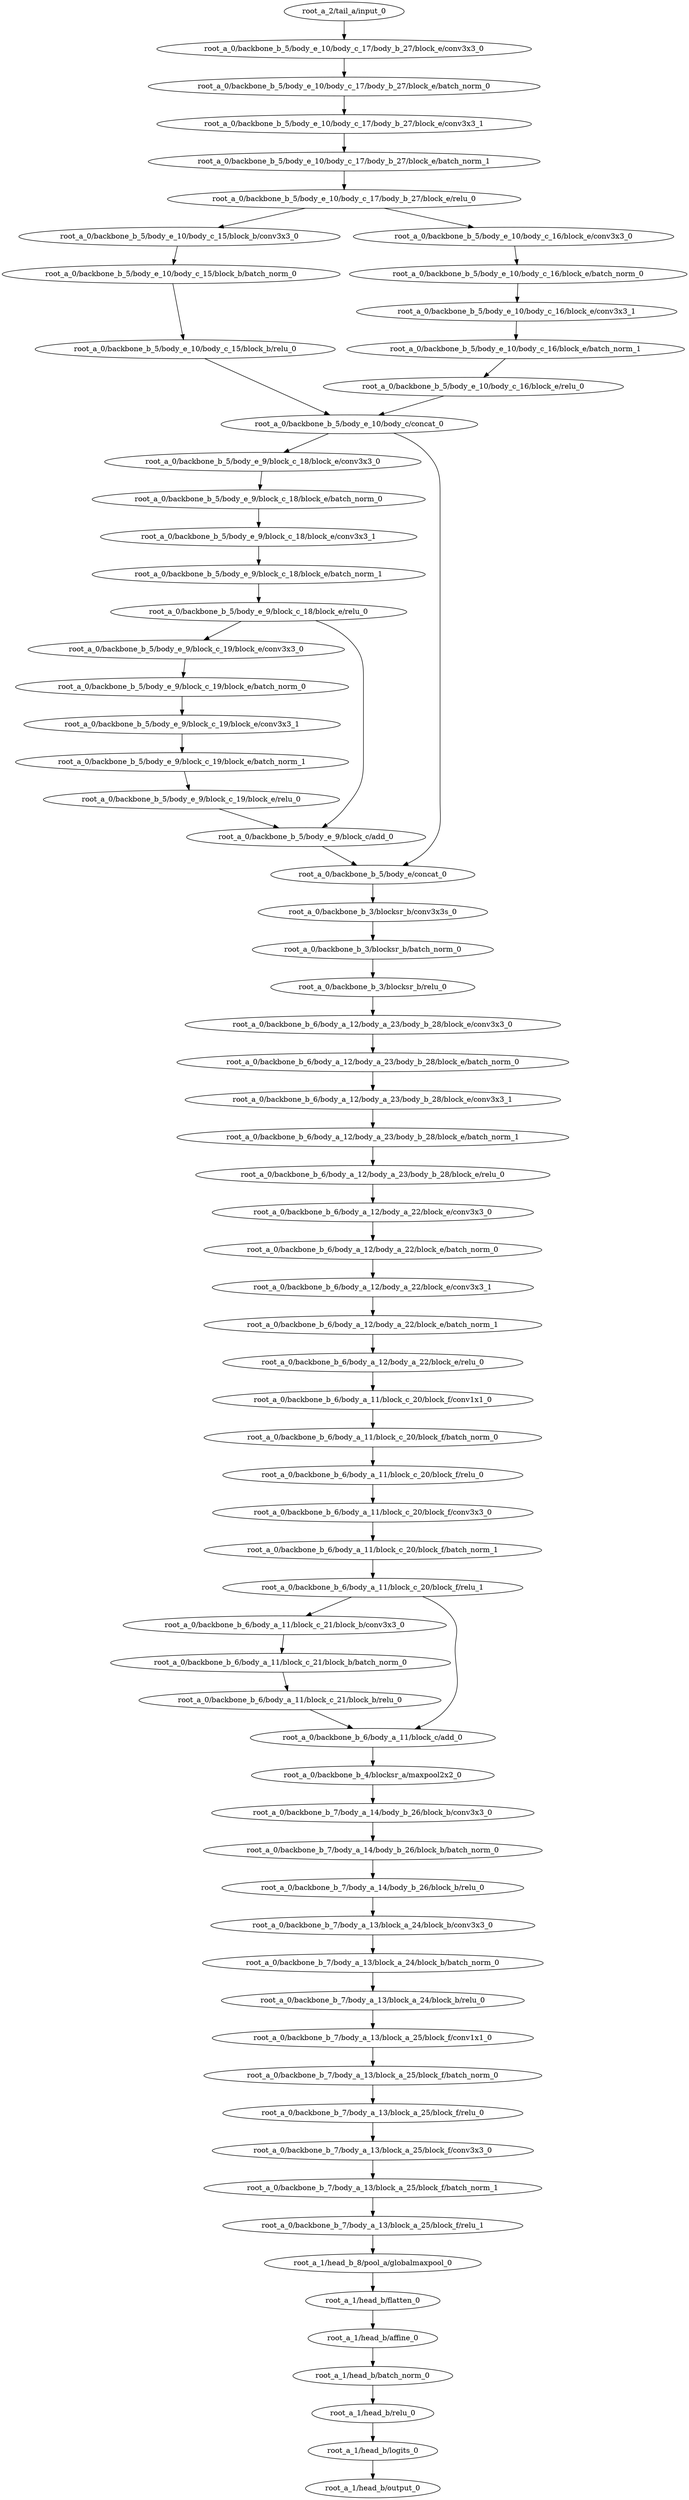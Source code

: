digraph root_a {
	"root_a_2/tail_a/input_0"
	"root_a_0/backbone_b_5/body_e_10/body_c_17/body_b_27/block_e/conv3x3_0"
	"root_a_0/backbone_b_5/body_e_10/body_c_17/body_b_27/block_e/batch_norm_0"
	"root_a_0/backbone_b_5/body_e_10/body_c_17/body_b_27/block_e/conv3x3_1"
	"root_a_0/backbone_b_5/body_e_10/body_c_17/body_b_27/block_e/batch_norm_1"
	"root_a_0/backbone_b_5/body_e_10/body_c_17/body_b_27/block_e/relu_0"
	"root_a_0/backbone_b_5/body_e_10/body_c_15/block_b/conv3x3_0"
	"root_a_0/backbone_b_5/body_e_10/body_c_15/block_b/batch_norm_0"
	"root_a_0/backbone_b_5/body_e_10/body_c_15/block_b/relu_0"
	"root_a_0/backbone_b_5/body_e_10/body_c_16/block_e/conv3x3_0"
	"root_a_0/backbone_b_5/body_e_10/body_c_16/block_e/batch_norm_0"
	"root_a_0/backbone_b_5/body_e_10/body_c_16/block_e/conv3x3_1"
	"root_a_0/backbone_b_5/body_e_10/body_c_16/block_e/batch_norm_1"
	"root_a_0/backbone_b_5/body_e_10/body_c_16/block_e/relu_0"
	"root_a_0/backbone_b_5/body_e_10/body_c/concat_0"
	"root_a_0/backbone_b_5/body_e_9/block_c_18/block_e/conv3x3_0"
	"root_a_0/backbone_b_5/body_e_9/block_c_18/block_e/batch_norm_0"
	"root_a_0/backbone_b_5/body_e_9/block_c_18/block_e/conv3x3_1"
	"root_a_0/backbone_b_5/body_e_9/block_c_18/block_e/batch_norm_1"
	"root_a_0/backbone_b_5/body_e_9/block_c_18/block_e/relu_0"
	"root_a_0/backbone_b_5/body_e_9/block_c_19/block_e/conv3x3_0"
	"root_a_0/backbone_b_5/body_e_9/block_c_19/block_e/batch_norm_0"
	"root_a_0/backbone_b_5/body_e_9/block_c_19/block_e/conv3x3_1"
	"root_a_0/backbone_b_5/body_e_9/block_c_19/block_e/batch_norm_1"
	"root_a_0/backbone_b_5/body_e_9/block_c_19/block_e/relu_0"
	"root_a_0/backbone_b_5/body_e_9/block_c/add_0"
	"root_a_0/backbone_b_5/body_e/concat_0"
	"root_a_0/backbone_b_3/blocksr_b/conv3x3s_0"
	"root_a_0/backbone_b_3/blocksr_b/batch_norm_0"
	"root_a_0/backbone_b_3/blocksr_b/relu_0"
	"root_a_0/backbone_b_6/body_a_12/body_a_23/body_b_28/block_e/conv3x3_0"
	"root_a_0/backbone_b_6/body_a_12/body_a_23/body_b_28/block_e/batch_norm_0"
	"root_a_0/backbone_b_6/body_a_12/body_a_23/body_b_28/block_e/conv3x3_1"
	"root_a_0/backbone_b_6/body_a_12/body_a_23/body_b_28/block_e/batch_norm_1"
	"root_a_0/backbone_b_6/body_a_12/body_a_23/body_b_28/block_e/relu_0"
	"root_a_0/backbone_b_6/body_a_12/body_a_22/block_e/conv3x3_0"
	"root_a_0/backbone_b_6/body_a_12/body_a_22/block_e/batch_norm_0"
	"root_a_0/backbone_b_6/body_a_12/body_a_22/block_e/conv3x3_1"
	"root_a_0/backbone_b_6/body_a_12/body_a_22/block_e/batch_norm_1"
	"root_a_0/backbone_b_6/body_a_12/body_a_22/block_e/relu_0"
	"root_a_0/backbone_b_6/body_a_11/block_c_20/block_f/conv1x1_0"
	"root_a_0/backbone_b_6/body_a_11/block_c_20/block_f/batch_norm_0"
	"root_a_0/backbone_b_6/body_a_11/block_c_20/block_f/relu_0"
	"root_a_0/backbone_b_6/body_a_11/block_c_20/block_f/conv3x3_0"
	"root_a_0/backbone_b_6/body_a_11/block_c_20/block_f/batch_norm_1"
	"root_a_0/backbone_b_6/body_a_11/block_c_20/block_f/relu_1"
	"root_a_0/backbone_b_6/body_a_11/block_c_21/block_b/conv3x3_0"
	"root_a_0/backbone_b_6/body_a_11/block_c_21/block_b/batch_norm_0"
	"root_a_0/backbone_b_6/body_a_11/block_c_21/block_b/relu_0"
	"root_a_0/backbone_b_6/body_a_11/block_c/add_0"
	"root_a_0/backbone_b_4/blocksr_a/maxpool2x2_0"
	"root_a_0/backbone_b_7/body_a_14/body_b_26/block_b/conv3x3_0"
	"root_a_0/backbone_b_7/body_a_14/body_b_26/block_b/batch_norm_0"
	"root_a_0/backbone_b_7/body_a_14/body_b_26/block_b/relu_0"
	"root_a_0/backbone_b_7/body_a_13/block_a_24/block_b/conv3x3_0"
	"root_a_0/backbone_b_7/body_a_13/block_a_24/block_b/batch_norm_0"
	"root_a_0/backbone_b_7/body_a_13/block_a_24/block_b/relu_0"
	"root_a_0/backbone_b_7/body_a_13/block_a_25/block_f/conv1x1_0"
	"root_a_0/backbone_b_7/body_a_13/block_a_25/block_f/batch_norm_0"
	"root_a_0/backbone_b_7/body_a_13/block_a_25/block_f/relu_0"
	"root_a_0/backbone_b_7/body_a_13/block_a_25/block_f/conv3x3_0"
	"root_a_0/backbone_b_7/body_a_13/block_a_25/block_f/batch_norm_1"
	"root_a_0/backbone_b_7/body_a_13/block_a_25/block_f/relu_1"
	"root_a_1/head_b_8/pool_a/globalmaxpool_0"
	"root_a_1/head_b/flatten_0"
	"root_a_1/head_b/affine_0"
	"root_a_1/head_b/batch_norm_0"
	"root_a_1/head_b/relu_0"
	"root_a_1/head_b/logits_0"
	"root_a_1/head_b/output_0"

	"root_a_2/tail_a/input_0" -> "root_a_0/backbone_b_5/body_e_10/body_c_17/body_b_27/block_e/conv3x3_0"
	"root_a_0/backbone_b_5/body_e_10/body_c_17/body_b_27/block_e/conv3x3_0" -> "root_a_0/backbone_b_5/body_e_10/body_c_17/body_b_27/block_e/batch_norm_0"
	"root_a_0/backbone_b_5/body_e_10/body_c_17/body_b_27/block_e/batch_norm_0" -> "root_a_0/backbone_b_5/body_e_10/body_c_17/body_b_27/block_e/conv3x3_1"
	"root_a_0/backbone_b_5/body_e_10/body_c_17/body_b_27/block_e/conv3x3_1" -> "root_a_0/backbone_b_5/body_e_10/body_c_17/body_b_27/block_e/batch_norm_1"
	"root_a_0/backbone_b_5/body_e_10/body_c_17/body_b_27/block_e/batch_norm_1" -> "root_a_0/backbone_b_5/body_e_10/body_c_17/body_b_27/block_e/relu_0"
	"root_a_0/backbone_b_5/body_e_10/body_c_17/body_b_27/block_e/relu_0" -> "root_a_0/backbone_b_5/body_e_10/body_c_15/block_b/conv3x3_0"
	"root_a_0/backbone_b_5/body_e_10/body_c_15/block_b/conv3x3_0" -> "root_a_0/backbone_b_5/body_e_10/body_c_15/block_b/batch_norm_0"
	"root_a_0/backbone_b_5/body_e_10/body_c_15/block_b/batch_norm_0" -> "root_a_0/backbone_b_5/body_e_10/body_c_15/block_b/relu_0"
	"root_a_0/backbone_b_5/body_e_10/body_c_17/body_b_27/block_e/relu_0" -> "root_a_0/backbone_b_5/body_e_10/body_c_16/block_e/conv3x3_0"
	"root_a_0/backbone_b_5/body_e_10/body_c_16/block_e/conv3x3_0" -> "root_a_0/backbone_b_5/body_e_10/body_c_16/block_e/batch_norm_0"
	"root_a_0/backbone_b_5/body_e_10/body_c_16/block_e/batch_norm_0" -> "root_a_0/backbone_b_5/body_e_10/body_c_16/block_e/conv3x3_1"
	"root_a_0/backbone_b_5/body_e_10/body_c_16/block_e/conv3x3_1" -> "root_a_0/backbone_b_5/body_e_10/body_c_16/block_e/batch_norm_1"
	"root_a_0/backbone_b_5/body_e_10/body_c_16/block_e/batch_norm_1" -> "root_a_0/backbone_b_5/body_e_10/body_c_16/block_e/relu_0"
	"root_a_0/backbone_b_5/body_e_10/body_c_15/block_b/relu_0" -> "root_a_0/backbone_b_5/body_e_10/body_c/concat_0"
	"root_a_0/backbone_b_5/body_e_10/body_c_16/block_e/relu_0" -> "root_a_0/backbone_b_5/body_e_10/body_c/concat_0"
	"root_a_0/backbone_b_5/body_e_10/body_c/concat_0" -> "root_a_0/backbone_b_5/body_e_9/block_c_18/block_e/conv3x3_0"
	"root_a_0/backbone_b_5/body_e_9/block_c_18/block_e/conv3x3_0" -> "root_a_0/backbone_b_5/body_e_9/block_c_18/block_e/batch_norm_0"
	"root_a_0/backbone_b_5/body_e_9/block_c_18/block_e/batch_norm_0" -> "root_a_0/backbone_b_5/body_e_9/block_c_18/block_e/conv3x3_1"
	"root_a_0/backbone_b_5/body_e_9/block_c_18/block_e/conv3x3_1" -> "root_a_0/backbone_b_5/body_e_9/block_c_18/block_e/batch_norm_1"
	"root_a_0/backbone_b_5/body_e_9/block_c_18/block_e/batch_norm_1" -> "root_a_0/backbone_b_5/body_e_9/block_c_18/block_e/relu_0"
	"root_a_0/backbone_b_5/body_e_9/block_c_18/block_e/relu_0" -> "root_a_0/backbone_b_5/body_e_9/block_c_19/block_e/conv3x3_0"
	"root_a_0/backbone_b_5/body_e_9/block_c_19/block_e/conv3x3_0" -> "root_a_0/backbone_b_5/body_e_9/block_c_19/block_e/batch_norm_0"
	"root_a_0/backbone_b_5/body_e_9/block_c_19/block_e/batch_norm_0" -> "root_a_0/backbone_b_5/body_e_9/block_c_19/block_e/conv3x3_1"
	"root_a_0/backbone_b_5/body_e_9/block_c_19/block_e/conv3x3_1" -> "root_a_0/backbone_b_5/body_e_9/block_c_19/block_e/batch_norm_1"
	"root_a_0/backbone_b_5/body_e_9/block_c_19/block_e/batch_norm_1" -> "root_a_0/backbone_b_5/body_e_9/block_c_19/block_e/relu_0"
	"root_a_0/backbone_b_5/body_e_9/block_c_18/block_e/relu_0" -> "root_a_0/backbone_b_5/body_e_9/block_c/add_0"
	"root_a_0/backbone_b_5/body_e_9/block_c_19/block_e/relu_0" -> "root_a_0/backbone_b_5/body_e_9/block_c/add_0"
	"root_a_0/backbone_b_5/body_e_9/block_c/add_0" -> "root_a_0/backbone_b_5/body_e/concat_0"
	"root_a_0/backbone_b_5/body_e_10/body_c/concat_0" -> "root_a_0/backbone_b_5/body_e/concat_0"
	"root_a_0/backbone_b_5/body_e/concat_0" -> "root_a_0/backbone_b_3/blocksr_b/conv3x3s_0"
	"root_a_0/backbone_b_3/blocksr_b/conv3x3s_0" -> "root_a_0/backbone_b_3/blocksr_b/batch_norm_0"
	"root_a_0/backbone_b_3/blocksr_b/batch_norm_0" -> "root_a_0/backbone_b_3/blocksr_b/relu_0"
	"root_a_0/backbone_b_3/blocksr_b/relu_0" -> "root_a_0/backbone_b_6/body_a_12/body_a_23/body_b_28/block_e/conv3x3_0"
	"root_a_0/backbone_b_6/body_a_12/body_a_23/body_b_28/block_e/conv3x3_0" -> "root_a_0/backbone_b_6/body_a_12/body_a_23/body_b_28/block_e/batch_norm_0"
	"root_a_0/backbone_b_6/body_a_12/body_a_23/body_b_28/block_e/batch_norm_0" -> "root_a_0/backbone_b_6/body_a_12/body_a_23/body_b_28/block_e/conv3x3_1"
	"root_a_0/backbone_b_6/body_a_12/body_a_23/body_b_28/block_e/conv3x3_1" -> "root_a_0/backbone_b_6/body_a_12/body_a_23/body_b_28/block_e/batch_norm_1"
	"root_a_0/backbone_b_6/body_a_12/body_a_23/body_b_28/block_e/batch_norm_1" -> "root_a_0/backbone_b_6/body_a_12/body_a_23/body_b_28/block_e/relu_0"
	"root_a_0/backbone_b_6/body_a_12/body_a_23/body_b_28/block_e/relu_0" -> "root_a_0/backbone_b_6/body_a_12/body_a_22/block_e/conv3x3_0"
	"root_a_0/backbone_b_6/body_a_12/body_a_22/block_e/conv3x3_0" -> "root_a_0/backbone_b_6/body_a_12/body_a_22/block_e/batch_norm_0"
	"root_a_0/backbone_b_6/body_a_12/body_a_22/block_e/batch_norm_0" -> "root_a_0/backbone_b_6/body_a_12/body_a_22/block_e/conv3x3_1"
	"root_a_0/backbone_b_6/body_a_12/body_a_22/block_e/conv3x3_1" -> "root_a_0/backbone_b_6/body_a_12/body_a_22/block_e/batch_norm_1"
	"root_a_0/backbone_b_6/body_a_12/body_a_22/block_e/batch_norm_1" -> "root_a_0/backbone_b_6/body_a_12/body_a_22/block_e/relu_0"
	"root_a_0/backbone_b_6/body_a_12/body_a_22/block_e/relu_0" -> "root_a_0/backbone_b_6/body_a_11/block_c_20/block_f/conv1x1_0"
	"root_a_0/backbone_b_6/body_a_11/block_c_20/block_f/conv1x1_0" -> "root_a_0/backbone_b_6/body_a_11/block_c_20/block_f/batch_norm_0"
	"root_a_0/backbone_b_6/body_a_11/block_c_20/block_f/batch_norm_0" -> "root_a_0/backbone_b_6/body_a_11/block_c_20/block_f/relu_0"
	"root_a_0/backbone_b_6/body_a_11/block_c_20/block_f/relu_0" -> "root_a_0/backbone_b_6/body_a_11/block_c_20/block_f/conv3x3_0"
	"root_a_0/backbone_b_6/body_a_11/block_c_20/block_f/conv3x3_0" -> "root_a_0/backbone_b_6/body_a_11/block_c_20/block_f/batch_norm_1"
	"root_a_0/backbone_b_6/body_a_11/block_c_20/block_f/batch_norm_1" -> "root_a_0/backbone_b_6/body_a_11/block_c_20/block_f/relu_1"
	"root_a_0/backbone_b_6/body_a_11/block_c_20/block_f/relu_1" -> "root_a_0/backbone_b_6/body_a_11/block_c_21/block_b/conv3x3_0"
	"root_a_0/backbone_b_6/body_a_11/block_c_21/block_b/conv3x3_0" -> "root_a_0/backbone_b_6/body_a_11/block_c_21/block_b/batch_norm_0"
	"root_a_0/backbone_b_6/body_a_11/block_c_21/block_b/batch_norm_0" -> "root_a_0/backbone_b_6/body_a_11/block_c_21/block_b/relu_0"
	"root_a_0/backbone_b_6/body_a_11/block_c_21/block_b/relu_0" -> "root_a_0/backbone_b_6/body_a_11/block_c/add_0"
	"root_a_0/backbone_b_6/body_a_11/block_c_20/block_f/relu_1" -> "root_a_0/backbone_b_6/body_a_11/block_c/add_0"
	"root_a_0/backbone_b_6/body_a_11/block_c/add_0" -> "root_a_0/backbone_b_4/blocksr_a/maxpool2x2_0"
	"root_a_0/backbone_b_4/blocksr_a/maxpool2x2_0" -> "root_a_0/backbone_b_7/body_a_14/body_b_26/block_b/conv3x3_0"
	"root_a_0/backbone_b_7/body_a_14/body_b_26/block_b/conv3x3_0" -> "root_a_0/backbone_b_7/body_a_14/body_b_26/block_b/batch_norm_0"
	"root_a_0/backbone_b_7/body_a_14/body_b_26/block_b/batch_norm_0" -> "root_a_0/backbone_b_7/body_a_14/body_b_26/block_b/relu_0"
	"root_a_0/backbone_b_7/body_a_14/body_b_26/block_b/relu_0" -> "root_a_0/backbone_b_7/body_a_13/block_a_24/block_b/conv3x3_0"
	"root_a_0/backbone_b_7/body_a_13/block_a_24/block_b/conv3x3_0" -> "root_a_0/backbone_b_7/body_a_13/block_a_24/block_b/batch_norm_0"
	"root_a_0/backbone_b_7/body_a_13/block_a_24/block_b/batch_norm_0" -> "root_a_0/backbone_b_7/body_a_13/block_a_24/block_b/relu_0"
	"root_a_0/backbone_b_7/body_a_13/block_a_24/block_b/relu_0" -> "root_a_0/backbone_b_7/body_a_13/block_a_25/block_f/conv1x1_0"
	"root_a_0/backbone_b_7/body_a_13/block_a_25/block_f/conv1x1_0" -> "root_a_0/backbone_b_7/body_a_13/block_a_25/block_f/batch_norm_0"
	"root_a_0/backbone_b_7/body_a_13/block_a_25/block_f/batch_norm_0" -> "root_a_0/backbone_b_7/body_a_13/block_a_25/block_f/relu_0"
	"root_a_0/backbone_b_7/body_a_13/block_a_25/block_f/relu_0" -> "root_a_0/backbone_b_7/body_a_13/block_a_25/block_f/conv3x3_0"
	"root_a_0/backbone_b_7/body_a_13/block_a_25/block_f/conv3x3_0" -> "root_a_0/backbone_b_7/body_a_13/block_a_25/block_f/batch_norm_1"
	"root_a_0/backbone_b_7/body_a_13/block_a_25/block_f/batch_norm_1" -> "root_a_0/backbone_b_7/body_a_13/block_a_25/block_f/relu_1"
	"root_a_0/backbone_b_7/body_a_13/block_a_25/block_f/relu_1" -> "root_a_1/head_b_8/pool_a/globalmaxpool_0"
	"root_a_1/head_b_8/pool_a/globalmaxpool_0" -> "root_a_1/head_b/flatten_0"
	"root_a_1/head_b/flatten_0" -> "root_a_1/head_b/affine_0"
	"root_a_1/head_b/affine_0" -> "root_a_1/head_b/batch_norm_0"
	"root_a_1/head_b/batch_norm_0" -> "root_a_1/head_b/relu_0"
	"root_a_1/head_b/relu_0" -> "root_a_1/head_b/logits_0"
	"root_a_1/head_b/logits_0" -> "root_a_1/head_b/output_0"

}